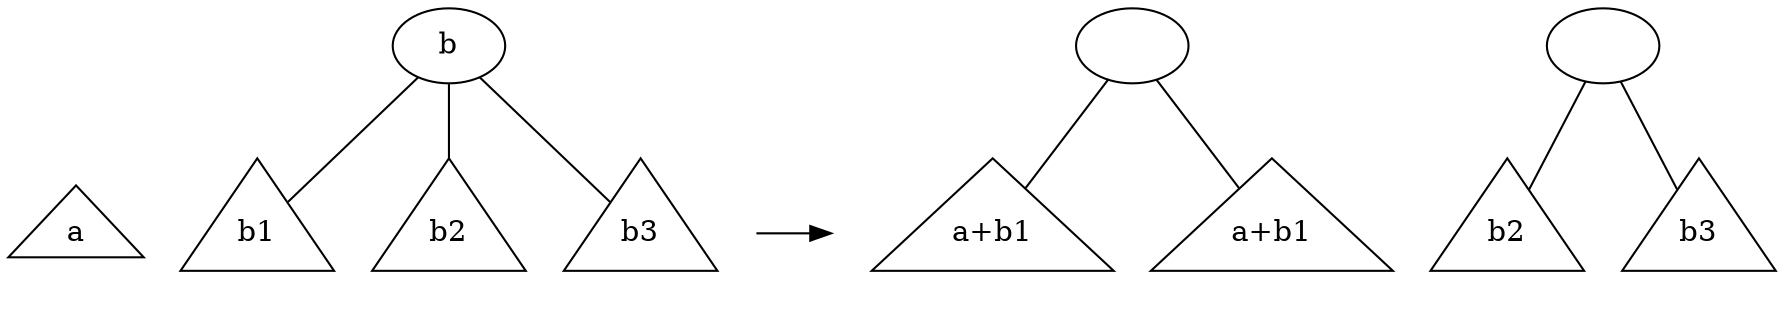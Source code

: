digraph Tree {
  ordering=out;
  edge [dir="none"];
  b;
  root2 [label=""];
  root3 [label=""];
  node [shape="triangle"];
  a;
  node [height=1.0];
  b -> b1;
  b -> b2;
  b -> b3;
  ab1 [label="a+b1"];
  ab1extra [label="a+b1"];
  b2new [label="b2"];
  b3new [label="b3"];
  root2 -> ab1;
  root2 -> ab1extra;
  root3 -> b2new;
  root3 -> b3new;
  breakL [label="", style=invis, width=0];
  breakR [label="", style=invis, width=0];
  {
    rank=same;
    a -> b1 [style=invis];
    b3 -> breakL [style=invis];
    breakL -> breakR [dir=forward, minlen=2];
    breakR -> ab1 [style=invis];
    ab1extra -> b2 [style=invis];
  }
}
